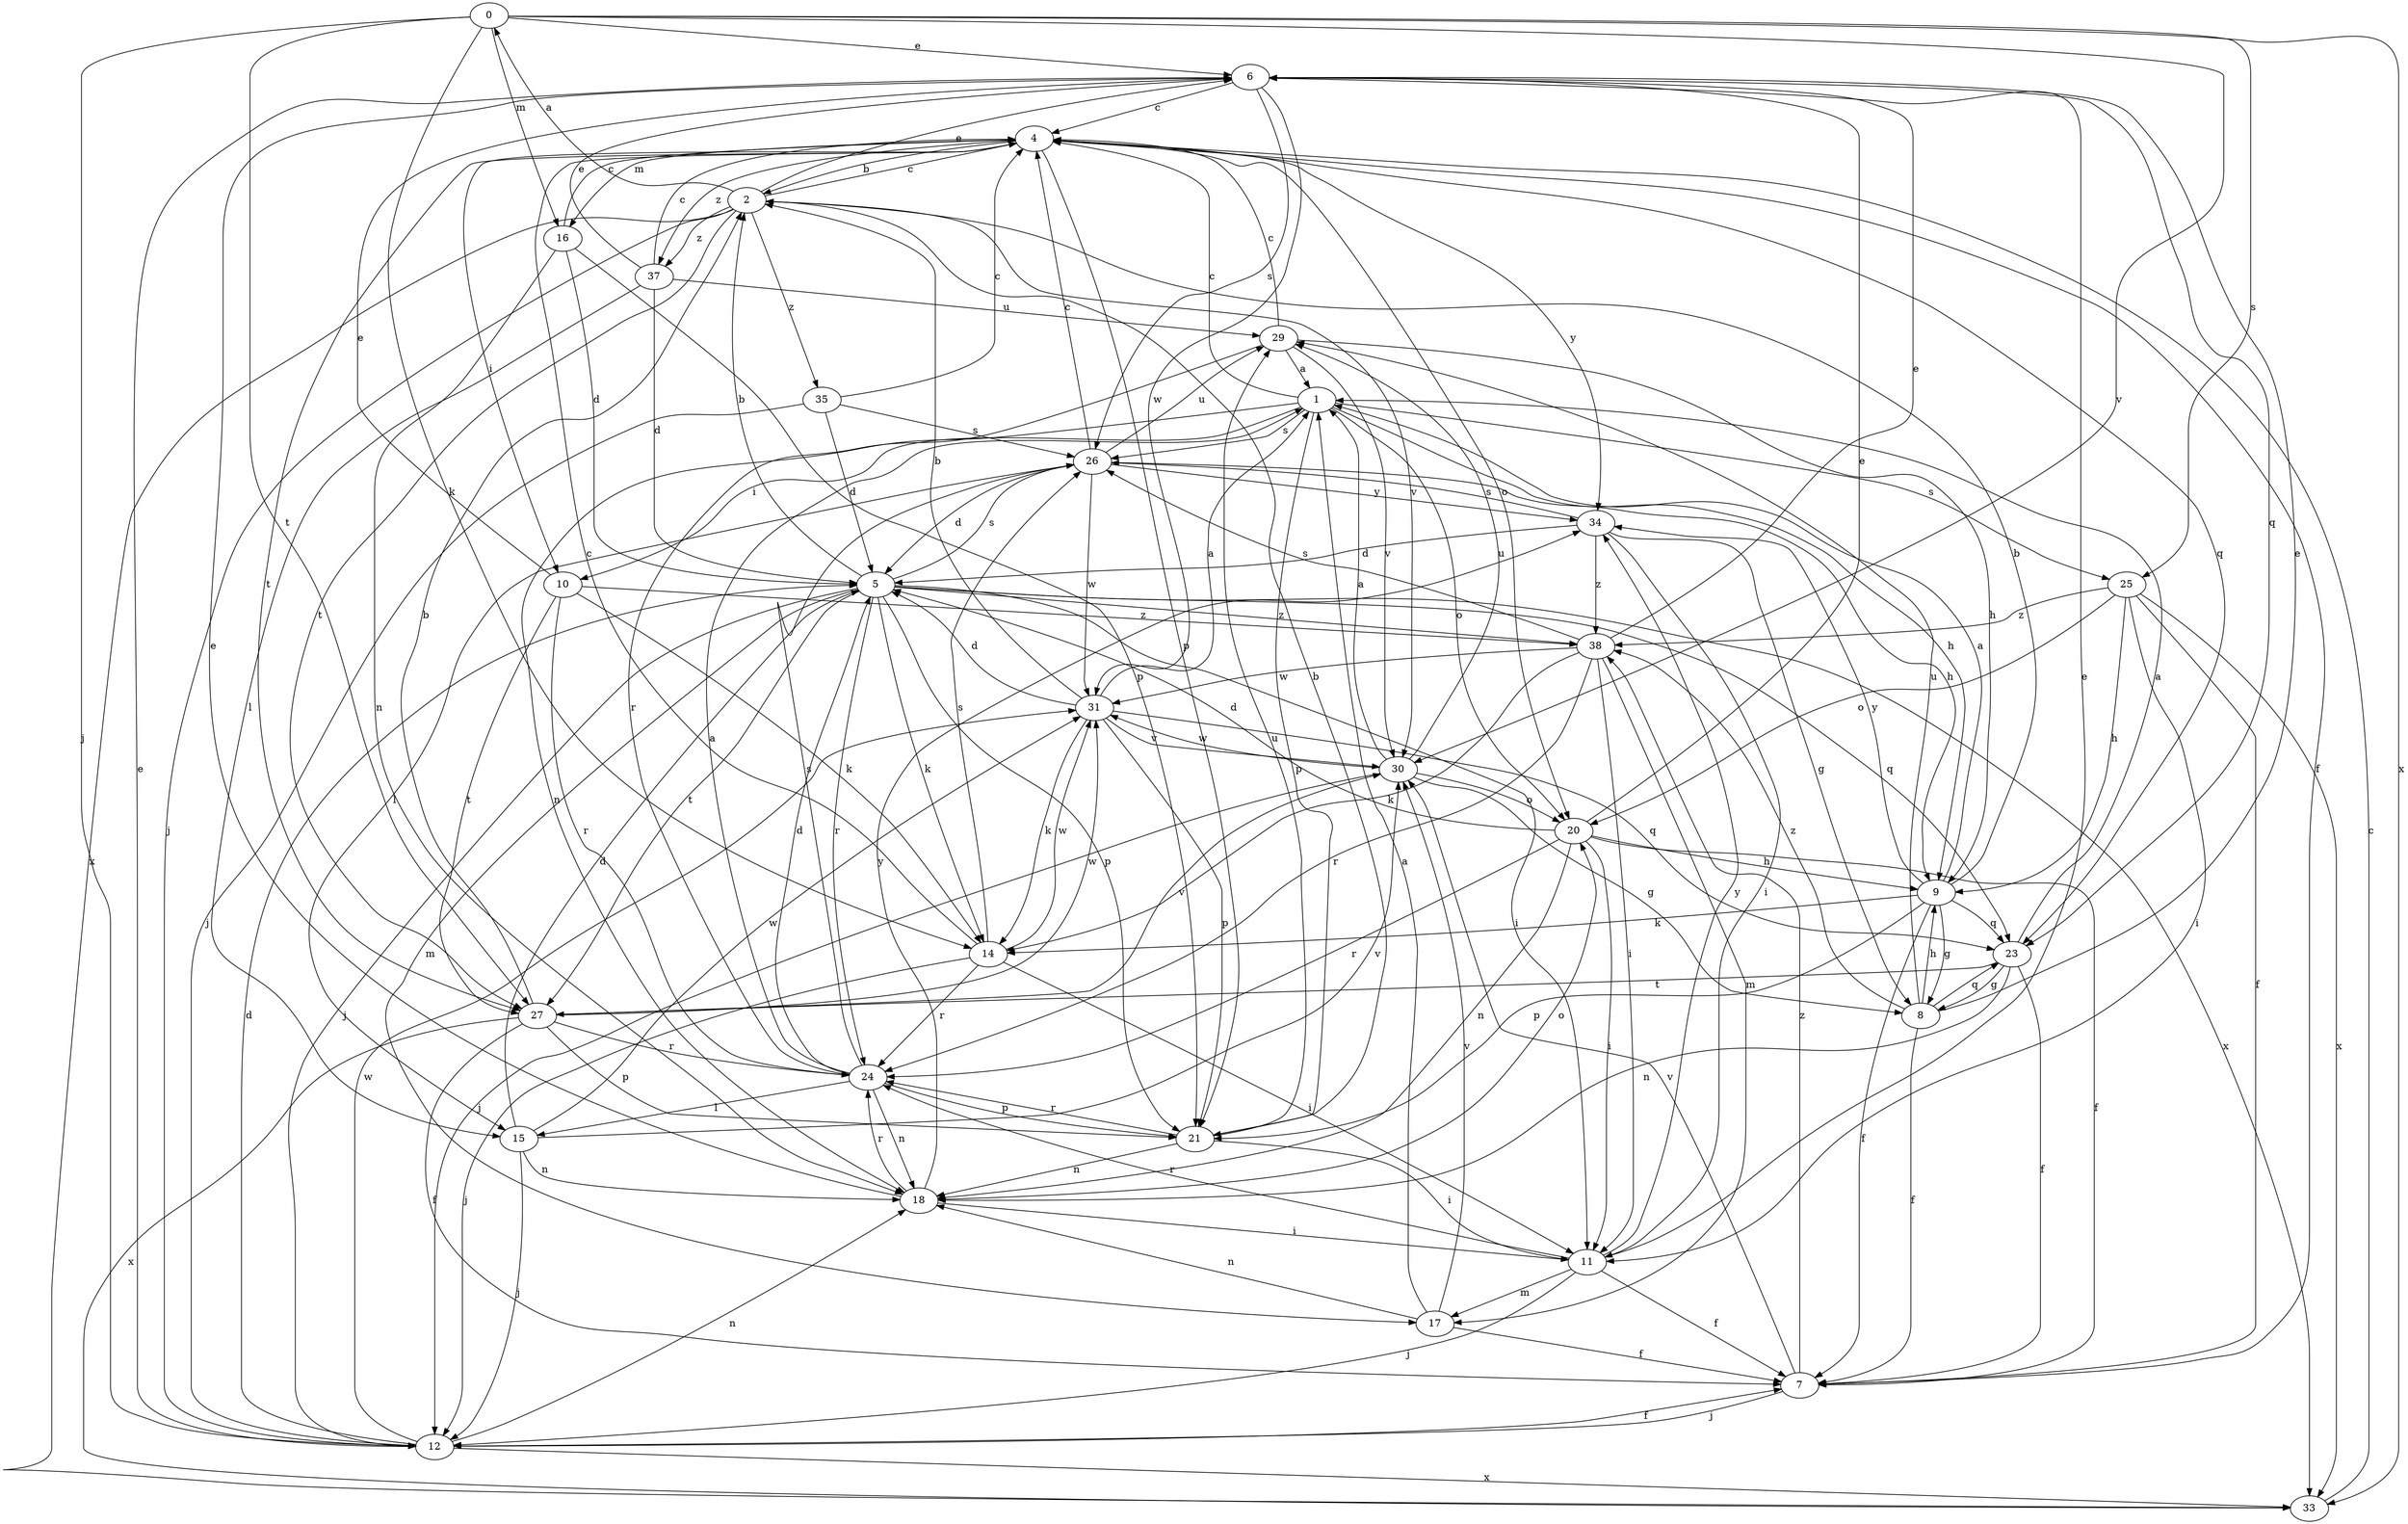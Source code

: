 strict digraph  {
0;
1;
2;
4;
5;
6;
7;
8;
9;
10;
11;
12;
14;
15;
16;
17;
18;
20;
21;
23;
24;
25;
26;
27;
29;
30;
31;
33;
34;
35;
37;
38;
0 -> 6  [label=e];
0 -> 12  [label=j];
0 -> 14  [label=k];
0 -> 16  [label=m];
0 -> 25  [label=s];
0 -> 27  [label=t];
0 -> 30  [label=v];
0 -> 33  [label=x];
1 -> 4  [label=c];
1 -> 9  [label=h];
1 -> 10  [label=i];
1 -> 18  [label=n];
1 -> 20  [label=o];
1 -> 21  [label=p];
1 -> 25  [label=s];
1 -> 26  [label=s];
2 -> 0  [label=a];
2 -> 4  [label=c];
2 -> 6  [label=e];
2 -> 12  [label=j];
2 -> 27  [label=t];
2 -> 30  [label=v];
2 -> 33  [label=x];
2 -> 35  [label=z];
2 -> 37  [label=z];
4 -> 2  [label=b];
4 -> 7  [label=f];
4 -> 10  [label=i];
4 -> 16  [label=m];
4 -> 20  [label=o];
4 -> 21  [label=p];
4 -> 23  [label=q];
4 -> 27  [label=t];
4 -> 34  [label=y];
4 -> 37  [label=z];
5 -> 2  [label=b];
5 -> 11  [label=i];
5 -> 12  [label=j];
5 -> 14  [label=k];
5 -> 17  [label=m];
5 -> 21  [label=p];
5 -> 23  [label=q];
5 -> 24  [label=r];
5 -> 26  [label=s];
5 -> 27  [label=t];
5 -> 33  [label=x];
5 -> 38  [label=z];
6 -> 4  [label=c];
6 -> 23  [label=q];
6 -> 26  [label=s];
6 -> 31  [label=w];
7 -> 12  [label=j];
7 -> 30  [label=v];
7 -> 38  [label=z];
8 -> 6  [label=e];
8 -> 7  [label=f];
8 -> 9  [label=h];
8 -> 23  [label=q];
8 -> 29  [label=u];
8 -> 38  [label=z];
9 -> 1  [label=a];
9 -> 2  [label=b];
9 -> 7  [label=f];
9 -> 8  [label=g];
9 -> 14  [label=k];
9 -> 21  [label=p];
9 -> 23  [label=q];
9 -> 34  [label=y];
10 -> 6  [label=e];
10 -> 14  [label=k];
10 -> 24  [label=r];
10 -> 27  [label=t];
10 -> 38  [label=z];
11 -> 6  [label=e];
11 -> 7  [label=f];
11 -> 12  [label=j];
11 -> 17  [label=m];
11 -> 24  [label=r];
11 -> 34  [label=y];
12 -> 5  [label=d];
12 -> 6  [label=e];
12 -> 7  [label=f];
12 -> 18  [label=n];
12 -> 31  [label=w];
12 -> 33  [label=x];
14 -> 4  [label=c];
14 -> 11  [label=i];
14 -> 12  [label=j];
14 -> 24  [label=r];
14 -> 26  [label=s];
14 -> 31  [label=w];
15 -> 5  [label=d];
15 -> 12  [label=j];
15 -> 18  [label=n];
15 -> 30  [label=v];
15 -> 31  [label=w];
16 -> 4  [label=c];
16 -> 5  [label=d];
16 -> 18  [label=n];
16 -> 21  [label=p];
17 -> 1  [label=a];
17 -> 7  [label=f];
17 -> 18  [label=n];
17 -> 30  [label=v];
18 -> 6  [label=e];
18 -> 11  [label=i];
18 -> 20  [label=o];
18 -> 24  [label=r];
18 -> 34  [label=y];
20 -> 5  [label=d];
20 -> 6  [label=e];
20 -> 7  [label=f];
20 -> 9  [label=h];
20 -> 11  [label=i];
20 -> 18  [label=n];
20 -> 24  [label=r];
21 -> 2  [label=b];
21 -> 11  [label=i];
21 -> 18  [label=n];
21 -> 24  [label=r];
21 -> 29  [label=u];
23 -> 1  [label=a];
23 -> 7  [label=f];
23 -> 8  [label=g];
23 -> 18  [label=n];
23 -> 27  [label=t];
24 -> 1  [label=a];
24 -> 5  [label=d];
24 -> 15  [label=l];
24 -> 18  [label=n];
24 -> 21  [label=p];
24 -> 26  [label=s];
25 -> 7  [label=f];
25 -> 9  [label=h];
25 -> 11  [label=i];
25 -> 20  [label=o];
25 -> 33  [label=x];
25 -> 38  [label=z];
26 -> 4  [label=c];
26 -> 5  [label=d];
26 -> 9  [label=h];
26 -> 15  [label=l];
26 -> 29  [label=u];
26 -> 31  [label=w];
26 -> 34  [label=y];
27 -> 2  [label=b];
27 -> 7  [label=f];
27 -> 21  [label=p];
27 -> 24  [label=r];
27 -> 30  [label=v];
27 -> 31  [label=w];
27 -> 33  [label=x];
29 -> 1  [label=a];
29 -> 4  [label=c];
29 -> 9  [label=h];
29 -> 24  [label=r];
29 -> 30  [label=v];
30 -> 1  [label=a];
30 -> 8  [label=g];
30 -> 12  [label=j];
30 -> 20  [label=o];
30 -> 29  [label=u];
30 -> 31  [label=w];
31 -> 1  [label=a];
31 -> 2  [label=b];
31 -> 5  [label=d];
31 -> 14  [label=k];
31 -> 21  [label=p];
31 -> 23  [label=q];
31 -> 30  [label=v];
33 -> 4  [label=c];
34 -> 5  [label=d];
34 -> 8  [label=g];
34 -> 11  [label=i];
34 -> 26  [label=s];
34 -> 38  [label=z];
35 -> 4  [label=c];
35 -> 5  [label=d];
35 -> 12  [label=j];
35 -> 26  [label=s];
37 -> 4  [label=c];
37 -> 5  [label=d];
37 -> 6  [label=e];
37 -> 15  [label=l];
37 -> 29  [label=u];
38 -> 6  [label=e];
38 -> 11  [label=i];
38 -> 14  [label=k];
38 -> 17  [label=m];
38 -> 24  [label=r];
38 -> 26  [label=s];
38 -> 31  [label=w];
}
